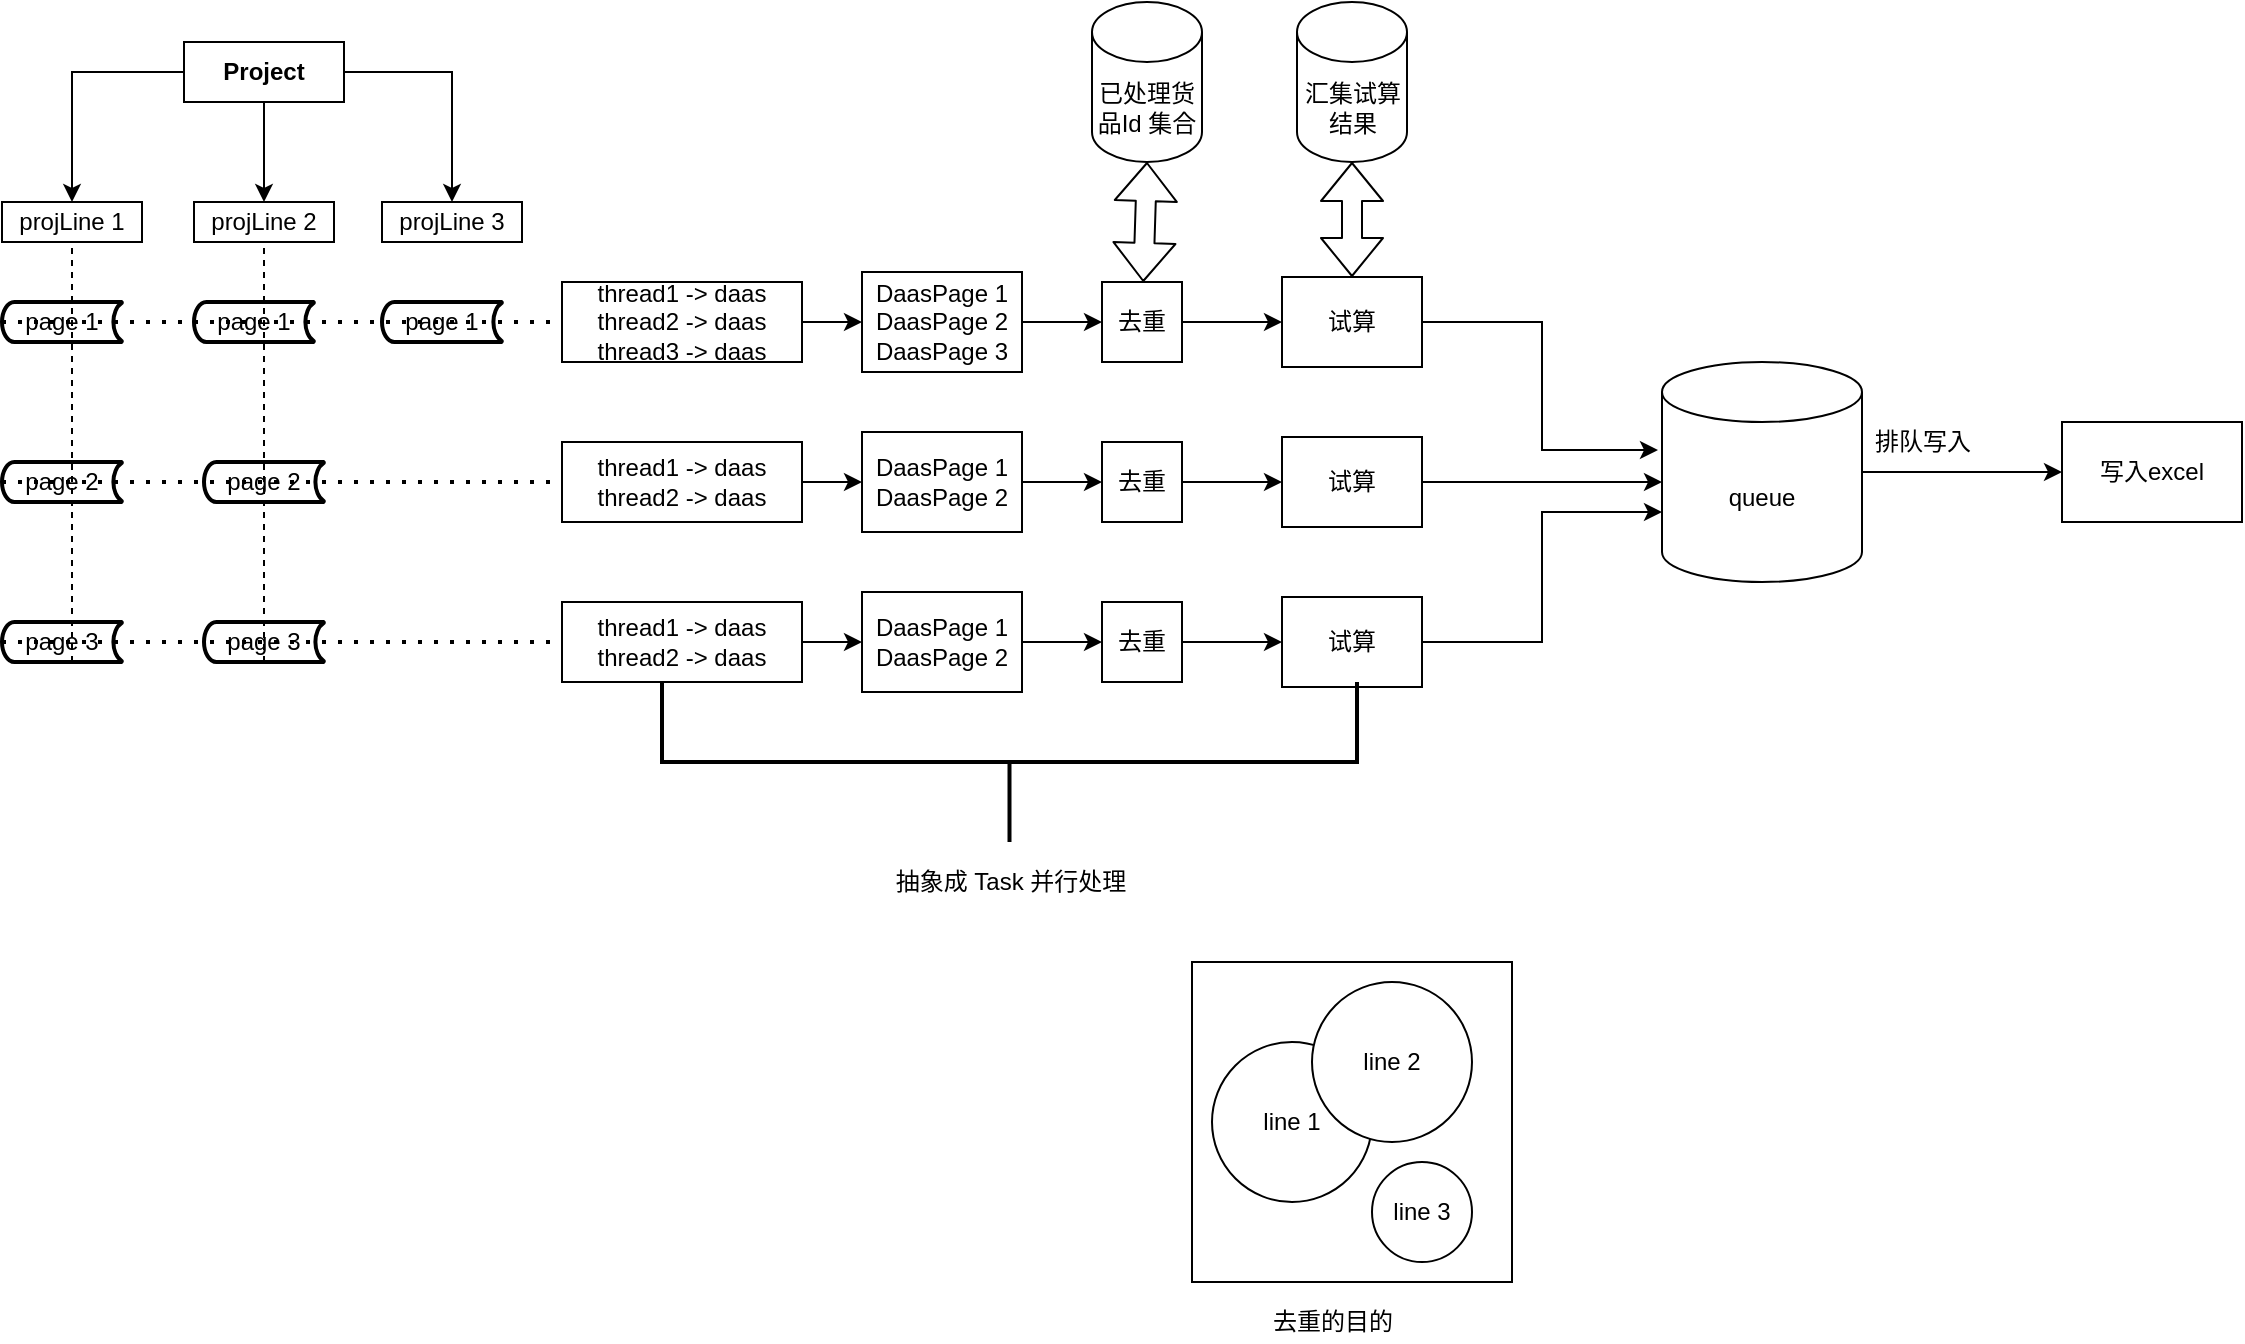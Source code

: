 <mxfile version="14.8.5" type="github">
  <diagram id="C5RBs43oDa-KdzZeNtuy" name="Page-1">
    <mxGraphModel dx="1422" dy="762" grid="1" gridSize="10" guides="1" tooltips="1" connect="1" arrows="1" fold="1" page="1" pageScale="1" pageWidth="1654" pageHeight="2336" math="0" shadow="0">
      <root>
        <mxCell id="WIyWlLk6GJQsqaUBKTNV-0" />
        <mxCell id="WIyWlLk6GJQsqaUBKTNV-1" parent="WIyWlLk6GJQsqaUBKTNV-0" />
        <mxCell id="3iObHFwWadMs1wE5Qv02-64" style="edgeStyle=orthogonalEdgeStyle;rounded=0;orthogonalLoop=1;jettySize=auto;html=1;entryX=0.5;entryY=0;entryDx=0;entryDy=0;" edge="1" parent="WIyWlLk6GJQsqaUBKTNV-1" source="3iObHFwWadMs1wE5Qv02-0" target="3iObHFwWadMs1wE5Qv02-1">
          <mxGeometry relative="1" as="geometry" />
        </mxCell>
        <mxCell id="3iObHFwWadMs1wE5Qv02-65" style="edgeStyle=orthogonalEdgeStyle;rounded=0;orthogonalLoop=1;jettySize=auto;html=1;entryX=0.5;entryY=0;entryDx=0;entryDy=0;" edge="1" parent="WIyWlLk6GJQsqaUBKTNV-1" source="3iObHFwWadMs1wE5Qv02-0" target="3iObHFwWadMs1wE5Qv02-2">
          <mxGeometry relative="1" as="geometry" />
        </mxCell>
        <mxCell id="3iObHFwWadMs1wE5Qv02-66" style="edgeStyle=orthogonalEdgeStyle;rounded=0;orthogonalLoop=1;jettySize=auto;html=1;exitX=1;exitY=0.5;exitDx=0;exitDy=0;entryX=0.5;entryY=0;entryDx=0;entryDy=0;" edge="1" parent="WIyWlLk6GJQsqaUBKTNV-1" source="3iObHFwWadMs1wE5Qv02-0" target="3iObHFwWadMs1wE5Qv02-3">
          <mxGeometry relative="1" as="geometry" />
        </mxCell>
        <mxCell id="3iObHFwWadMs1wE5Qv02-0" value="Project" style="rounded=0;whiteSpace=wrap;html=1;fontStyle=1" vertex="1" parent="WIyWlLk6GJQsqaUBKTNV-1">
          <mxGeometry x="131" y="60" width="80" height="30" as="geometry" />
        </mxCell>
        <mxCell id="3iObHFwWadMs1wE5Qv02-1" value="projLine 1" style="rounded=0;whiteSpace=wrap;html=1;" vertex="1" parent="WIyWlLk6GJQsqaUBKTNV-1">
          <mxGeometry x="40" y="140" width="70" height="20" as="geometry" />
        </mxCell>
        <mxCell id="3iObHFwWadMs1wE5Qv02-2" value="projLine 2" style="rounded=0;whiteSpace=wrap;html=1;" vertex="1" parent="WIyWlLk6GJQsqaUBKTNV-1">
          <mxGeometry x="136" y="140" width="70" height="20" as="geometry" />
        </mxCell>
        <mxCell id="3iObHFwWadMs1wE5Qv02-3" value="projLine 3" style="rounded=0;whiteSpace=wrap;html=1;" vertex="1" parent="WIyWlLk6GJQsqaUBKTNV-1">
          <mxGeometry x="230" y="140" width="70" height="20" as="geometry" />
        </mxCell>
        <mxCell id="3iObHFwWadMs1wE5Qv02-4" value="page 1" style="strokeWidth=2;html=1;shape=mxgraph.flowchart.stored_data;whiteSpace=wrap;" vertex="1" parent="WIyWlLk6GJQsqaUBKTNV-1">
          <mxGeometry x="40" y="190" width="60" height="20" as="geometry" />
        </mxCell>
        <mxCell id="3iObHFwWadMs1wE5Qv02-5" value="page 1" style="strokeWidth=2;html=1;shape=mxgraph.flowchart.stored_data;whiteSpace=wrap;" vertex="1" parent="WIyWlLk6GJQsqaUBKTNV-1">
          <mxGeometry x="136" y="190" width="60" height="20" as="geometry" />
        </mxCell>
        <mxCell id="3iObHFwWadMs1wE5Qv02-6" value="page 1" style="strokeWidth=2;html=1;shape=mxgraph.flowchart.stored_data;whiteSpace=wrap;" vertex="1" parent="WIyWlLk6GJQsqaUBKTNV-1">
          <mxGeometry x="230" y="190" width="60" height="20" as="geometry" />
        </mxCell>
        <mxCell id="3iObHFwWadMs1wE5Qv02-7" value="page 2" style="strokeWidth=2;html=1;shape=mxgraph.flowchart.stored_data;whiteSpace=wrap;" vertex="1" parent="WIyWlLk6GJQsqaUBKTNV-1">
          <mxGeometry x="40" y="270" width="60" height="20" as="geometry" />
        </mxCell>
        <mxCell id="3iObHFwWadMs1wE5Qv02-8" value="page 2" style="strokeWidth=2;html=1;shape=mxgraph.flowchart.stored_data;whiteSpace=wrap;" vertex="1" parent="WIyWlLk6GJQsqaUBKTNV-1">
          <mxGeometry x="141" y="270" width="60" height="20" as="geometry" />
        </mxCell>
        <mxCell id="3iObHFwWadMs1wE5Qv02-9" value="page 3" style="strokeWidth=2;html=1;shape=mxgraph.flowchart.stored_data;whiteSpace=wrap;" vertex="1" parent="WIyWlLk6GJQsqaUBKTNV-1">
          <mxGeometry x="141" y="350" width="60" height="20" as="geometry" />
        </mxCell>
        <mxCell id="3iObHFwWadMs1wE5Qv02-10" value="page 3" style="strokeWidth=2;html=1;shape=mxgraph.flowchart.stored_data;whiteSpace=wrap;" vertex="1" parent="WIyWlLk6GJQsqaUBKTNV-1">
          <mxGeometry x="40" y="350" width="60" height="20" as="geometry" />
        </mxCell>
        <mxCell id="3iObHFwWadMs1wE5Qv02-17" value="thread1 -&amp;gt; daas&lt;br&gt;thread2 -&amp;gt; daas&lt;br&gt;thread3 -&amp;gt; daas" style="rounded=0;whiteSpace=wrap;html=1;" vertex="1" parent="WIyWlLk6GJQsqaUBKTNV-1">
          <mxGeometry x="320" y="180" width="120" height="40" as="geometry" />
        </mxCell>
        <mxCell id="3iObHFwWadMs1wE5Qv02-18" value="DaasPage 1&lt;br&gt;DaasPage 2&lt;br&gt;DaasPage 3" style="rounded=0;whiteSpace=wrap;html=1;" vertex="1" parent="WIyWlLk6GJQsqaUBKTNV-1">
          <mxGeometry x="470" y="175" width="80" height="50" as="geometry" />
        </mxCell>
        <mxCell id="3iObHFwWadMs1wE5Qv02-20" value="" style="endArrow=classic;html=1;entryX=0;entryY=0.5;entryDx=0;entryDy=0;exitX=1;exitY=0.5;exitDx=0;exitDy=0;" edge="1" parent="WIyWlLk6GJQsqaUBKTNV-1" source="3iObHFwWadMs1wE5Qv02-17" target="3iObHFwWadMs1wE5Qv02-18">
          <mxGeometry width="50" height="50" relative="1" as="geometry">
            <mxPoint x="300" y="220" as="sourcePoint" />
            <mxPoint x="350" y="170" as="targetPoint" />
          </mxGeometry>
        </mxCell>
        <mxCell id="3iObHFwWadMs1wE5Qv02-26" style="edgeStyle=orthogonalEdgeStyle;rounded=0;orthogonalLoop=1;jettySize=auto;html=1;exitX=1;exitY=0.5;exitDx=0;exitDy=0;entryX=0;entryY=0.5;entryDx=0;entryDy=0;" edge="1" parent="WIyWlLk6GJQsqaUBKTNV-1" source="3iObHFwWadMs1wE5Qv02-21" target="3iObHFwWadMs1wE5Qv02-25">
          <mxGeometry relative="1" as="geometry" />
        </mxCell>
        <mxCell id="3iObHFwWadMs1wE5Qv02-21" value="去重" style="whiteSpace=wrap;html=1;aspect=fixed;" vertex="1" parent="WIyWlLk6GJQsqaUBKTNV-1">
          <mxGeometry x="590" y="180" width="40" height="40" as="geometry" />
        </mxCell>
        <mxCell id="3iObHFwWadMs1wE5Qv02-22" value="" style="endArrow=classic;html=1;exitX=1;exitY=0.5;exitDx=0;exitDy=0;entryX=0;entryY=0.5;entryDx=0;entryDy=0;" edge="1" parent="WIyWlLk6GJQsqaUBKTNV-1" source="3iObHFwWadMs1wE5Qv02-18" target="3iObHFwWadMs1wE5Qv02-21">
          <mxGeometry width="50" height="50" relative="1" as="geometry">
            <mxPoint x="560" y="240" as="sourcePoint" />
            <mxPoint x="610" y="190" as="targetPoint" />
          </mxGeometry>
        </mxCell>
        <mxCell id="3iObHFwWadMs1wE5Qv02-23" value="已处理货品Id 集合" style="shape=cylinder3;whiteSpace=wrap;html=1;boundedLbl=1;backgroundOutline=1;size=15;" vertex="1" parent="WIyWlLk6GJQsqaUBKTNV-1">
          <mxGeometry x="585" y="40" width="55" height="80" as="geometry" />
        </mxCell>
        <mxCell id="3iObHFwWadMs1wE5Qv02-24" value="" style="shape=flexArrow;endArrow=classic;startArrow=classic;html=1;entryX=0.5;entryY=1;entryDx=0;entryDy=0;entryPerimeter=0;" edge="1" parent="WIyWlLk6GJQsqaUBKTNV-1" source="3iObHFwWadMs1wE5Qv02-21" target="3iObHFwWadMs1wE5Qv02-23">
          <mxGeometry width="100" height="100" relative="1" as="geometry">
            <mxPoint x="570" y="230" as="sourcePoint" />
            <mxPoint x="670" y="130" as="targetPoint" />
          </mxGeometry>
        </mxCell>
        <mxCell id="3iObHFwWadMs1wE5Qv02-29" style="edgeStyle=orthogonalEdgeStyle;rounded=0;orthogonalLoop=1;jettySize=auto;html=1;exitX=1;exitY=0.5;exitDx=0;exitDy=0;entryX=-0.02;entryY=0.4;entryDx=0;entryDy=0;entryPerimeter=0;" edge="1" parent="WIyWlLk6GJQsqaUBKTNV-1" source="3iObHFwWadMs1wE5Qv02-25" target="3iObHFwWadMs1wE5Qv02-27">
          <mxGeometry relative="1" as="geometry" />
        </mxCell>
        <mxCell id="3iObHFwWadMs1wE5Qv02-25" value="试算" style="rounded=0;whiteSpace=wrap;html=1;" vertex="1" parent="WIyWlLk6GJQsqaUBKTNV-1">
          <mxGeometry x="680" y="177.5" width="70" height="45" as="geometry" />
        </mxCell>
        <mxCell id="3iObHFwWadMs1wE5Qv02-30" style="edgeStyle=orthogonalEdgeStyle;rounded=0;orthogonalLoop=1;jettySize=auto;html=1;exitX=1;exitY=0.5;exitDx=0;exitDy=0;exitPerimeter=0;entryX=0;entryY=0.5;entryDx=0;entryDy=0;" edge="1" parent="WIyWlLk6GJQsqaUBKTNV-1" source="3iObHFwWadMs1wE5Qv02-27" target="3iObHFwWadMs1wE5Qv02-28">
          <mxGeometry relative="1" as="geometry" />
        </mxCell>
        <mxCell id="3iObHFwWadMs1wE5Qv02-27" value="queue" style="shape=cylinder3;whiteSpace=wrap;html=1;boundedLbl=1;backgroundOutline=1;size=15;" vertex="1" parent="WIyWlLk6GJQsqaUBKTNV-1">
          <mxGeometry x="870" y="220" width="100" height="110" as="geometry" />
        </mxCell>
        <mxCell id="3iObHFwWadMs1wE5Qv02-28" value="写入excel" style="rounded=0;whiteSpace=wrap;html=1;" vertex="1" parent="WIyWlLk6GJQsqaUBKTNV-1">
          <mxGeometry x="1070" y="250" width="90" height="50" as="geometry" />
        </mxCell>
        <mxCell id="3iObHFwWadMs1wE5Qv02-31" value="thread1 -&amp;gt; daas&lt;br&gt;thread2 -&amp;gt; daas" style="rounded=0;whiteSpace=wrap;html=1;" vertex="1" parent="WIyWlLk6GJQsqaUBKTNV-1">
          <mxGeometry x="320" y="260" width="120" height="40" as="geometry" />
        </mxCell>
        <mxCell id="3iObHFwWadMs1wE5Qv02-32" value="DaasPage 1&lt;br&gt;DaasPage 2" style="rounded=0;whiteSpace=wrap;html=1;" vertex="1" parent="WIyWlLk6GJQsqaUBKTNV-1">
          <mxGeometry x="470" y="255" width="80" height="50" as="geometry" />
        </mxCell>
        <mxCell id="3iObHFwWadMs1wE5Qv02-33" value="" style="endArrow=classic;html=1;entryX=0;entryY=0.5;entryDx=0;entryDy=0;exitX=1;exitY=0.5;exitDx=0;exitDy=0;" edge="1" parent="WIyWlLk6GJQsqaUBKTNV-1" source="3iObHFwWadMs1wE5Qv02-31" target="3iObHFwWadMs1wE5Qv02-32">
          <mxGeometry width="50" height="50" relative="1" as="geometry">
            <mxPoint x="300" y="300" as="sourcePoint" />
            <mxPoint x="350" y="250" as="targetPoint" />
          </mxGeometry>
        </mxCell>
        <mxCell id="3iObHFwWadMs1wE5Qv02-34" style="edgeStyle=orthogonalEdgeStyle;rounded=0;orthogonalLoop=1;jettySize=auto;html=1;exitX=1;exitY=0.5;exitDx=0;exitDy=0;entryX=0;entryY=0.5;entryDx=0;entryDy=0;" edge="1" parent="WIyWlLk6GJQsqaUBKTNV-1" source="3iObHFwWadMs1wE5Qv02-35" target="3iObHFwWadMs1wE5Qv02-37">
          <mxGeometry relative="1" as="geometry" />
        </mxCell>
        <mxCell id="3iObHFwWadMs1wE5Qv02-35" value="去重" style="whiteSpace=wrap;html=1;aspect=fixed;" vertex="1" parent="WIyWlLk6GJQsqaUBKTNV-1">
          <mxGeometry x="590" y="260" width="40" height="40" as="geometry" />
        </mxCell>
        <mxCell id="3iObHFwWadMs1wE5Qv02-36" value="" style="endArrow=classic;html=1;exitX=1;exitY=0.5;exitDx=0;exitDy=0;entryX=0;entryY=0.5;entryDx=0;entryDy=0;" edge="1" parent="WIyWlLk6GJQsqaUBKTNV-1" source="3iObHFwWadMs1wE5Qv02-32" target="3iObHFwWadMs1wE5Qv02-35">
          <mxGeometry width="50" height="50" relative="1" as="geometry">
            <mxPoint x="560" y="320" as="sourcePoint" />
            <mxPoint x="610" y="270" as="targetPoint" />
          </mxGeometry>
        </mxCell>
        <mxCell id="3iObHFwWadMs1wE5Qv02-51" style="edgeStyle=orthogonalEdgeStyle;rounded=0;orthogonalLoop=1;jettySize=auto;html=1;" edge="1" parent="WIyWlLk6GJQsqaUBKTNV-1" source="3iObHFwWadMs1wE5Qv02-37">
          <mxGeometry relative="1" as="geometry">
            <mxPoint x="870" y="280" as="targetPoint" />
          </mxGeometry>
        </mxCell>
        <mxCell id="3iObHFwWadMs1wE5Qv02-37" value="试算" style="rounded=0;whiteSpace=wrap;html=1;" vertex="1" parent="WIyWlLk6GJQsqaUBKTNV-1">
          <mxGeometry x="680" y="257.5" width="70" height="45" as="geometry" />
        </mxCell>
        <mxCell id="3iObHFwWadMs1wE5Qv02-38" value="thread1 -&amp;gt; daas&lt;br&gt;thread2 -&amp;gt; daas" style="rounded=0;whiteSpace=wrap;html=1;" vertex="1" parent="WIyWlLk6GJQsqaUBKTNV-1">
          <mxGeometry x="320" y="340" width="120" height="40" as="geometry" />
        </mxCell>
        <mxCell id="3iObHFwWadMs1wE5Qv02-39" value="DaasPage 1&lt;br&gt;DaasPage 2" style="rounded=0;whiteSpace=wrap;html=1;" vertex="1" parent="WIyWlLk6GJQsqaUBKTNV-1">
          <mxGeometry x="470" y="335" width="80" height="50" as="geometry" />
        </mxCell>
        <mxCell id="3iObHFwWadMs1wE5Qv02-40" value="" style="endArrow=classic;html=1;entryX=0;entryY=0.5;entryDx=0;entryDy=0;exitX=1;exitY=0.5;exitDx=0;exitDy=0;" edge="1" parent="WIyWlLk6GJQsqaUBKTNV-1" source="3iObHFwWadMs1wE5Qv02-38" target="3iObHFwWadMs1wE5Qv02-39">
          <mxGeometry width="50" height="50" relative="1" as="geometry">
            <mxPoint x="300" y="380" as="sourcePoint" />
            <mxPoint x="350" y="330" as="targetPoint" />
          </mxGeometry>
        </mxCell>
        <mxCell id="3iObHFwWadMs1wE5Qv02-41" style="edgeStyle=orthogonalEdgeStyle;rounded=0;orthogonalLoop=1;jettySize=auto;html=1;exitX=1;exitY=0.5;exitDx=0;exitDy=0;entryX=0;entryY=0.5;entryDx=0;entryDy=0;" edge="1" parent="WIyWlLk6GJQsqaUBKTNV-1" source="3iObHFwWadMs1wE5Qv02-42" target="3iObHFwWadMs1wE5Qv02-44">
          <mxGeometry relative="1" as="geometry" />
        </mxCell>
        <mxCell id="3iObHFwWadMs1wE5Qv02-42" value="去重" style="whiteSpace=wrap;html=1;aspect=fixed;" vertex="1" parent="WIyWlLk6GJQsqaUBKTNV-1">
          <mxGeometry x="590" y="340" width="40" height="40" as="geometry" />
        </mxCell>
        <mxCell id="3iObHFwWadMs1wE5Qv02-43" value="" style="endArrow=classic;html=1;exitX=1;exitY=0.5;exitDx=0;exitDy=0;entryX=0;entryY=0.5;entryDx=0;entryDy=0;" edge="1" parent="WIyWlLk6GJQsqaUBKTNV-1" source="3iObHFwWadMs1wE5Qv02-39" target="3iObHFwWadMs1wE5Qv02-42">
          <mxGeometry width="50" height="50" relative="1" as="geometry">
            <mxPoint x="560" y="400" as="sourcePoint" />
            <mxPoint x="610" y="350" as="targetPoint" />
          </mxGeometry>
        </mxCell>
        <mxCell id="3iObHFwWadMs1wE5Qv02-52" style="edgeStyle=orthogonalEdgeStyle;rounded=0;orthogonalLoop=1;jettySize=auto;html=1;entryX=0;entryY=0;entryDx=0;entryDy=75;entryPerimeter=0;" edge="1" parent="WIyWlLk6GJQsqaUBKTNV-1" source="3iObHFwWadMs1wE5Qv02-44" target="3iObHFwWadMs1wE5Qv02-27">
          <mxGeometry relative="1" as="geometry" />
        </mxCell>
        <mxCell id="3iObHFwWadMs1wE5Qv02-44" value="试算" style="rounded=0;whiteSpace=wrap;html=1;" vertex="1" parent="WIyWlLk6GJQsqaUBKTNV-1">
          <mxGeometry x="680" y="337.5" width="70" height="45" as="geometry" />
        </mxCell>
        <mxCell id="3iObHFwWadMs1wE5Qv02-47" value="" style="endArrow=none;dashed=1;html=1;dashPattern=1 3;strokeWidth=2;exitX=0;exitY=0.5;exitDx=0;exitDy=0;exitPerimeter=0;entryX=0;entryY=0.5;entryDx=0;entryDy=0;" edge="1" parent="WIyWlLk6GJQsqaUBKTNV-1" source="3iObHFwWadMs1wE5Qv02-7" target="3iObHFwWadMs1wE5Qv02-31">
          <mxGeometry width="50" height="50" relative="1" as="geometry">
            <mxPoint x="670" y="240" as="sourcePoint" />
            <mxPoint x="720" y="190" as="targetPoint" />
          </mxGeometry>
        </mxCell>
        <mxCell id="3iObHFwWadMs1wE5Qv02-48" value="" style="endArrow=none;dashed=1;html=1;dashPattern=1 3;strokeWidth=2;entryX=0;entryY=0.5;entryDx=0;entryDy=0;exitX=0;exitY=0.5;exitDx=0;exitDy=0;exitPerimeter=0;" edge="1" parent="WIyWlLk6GJQsqaUBKTNV-1" source="3iObHFwWadMs1wE5Qv02-4" target="3iObHFwWadMs1wE5Qv02-17">
          <mxGeometry width="50" height="50" relative="1" as="geometry">
            <mxPoint x="45" y="200" as="sourcePoint" />
            <mxPoint x="95" y="150" as="targetPoint" />
          </mxGeometry>
        </mxCell>
        <mxCell id="3iObHFwWadMs1wE5Qv02-49" value="" style="endArrow=none;dashed=1;html=1;dashPattern=1 3;strokeWidth=2;exitX=0;exitY=0.5;exitDx=0;exitDy=0;exitPerimeter=0;entryX=0;entryY=0.5;entryDx=0;entryDy=0;" edge="1" parent="WIyWlLk6GJQsqaUBKTNV-1" source="3iObHFwWadMs1wE5Qv02-10" target="3iObHFwWadMs1wE5Qv02-38">
          <mxGeometry width="50" height="50" relative="1" as="geometry">
            <mxPoint x="600" y="240" as="sourcePoint" />
            <mxPoint x="650" y="190" as="targetPoint" />
          </mxGeometry>
        </mxCell>
        <mxCell id="3iObHFwWadMs1wE5Qv02-59" value="" style="shape=flexArrow;endArrow=classic;startArrow=classic;html=1;entryX=0.5;entryY=1;entryDx=0;entryDy=0;entryPerimeter=0;exitX=0.5;exitY=0;exitDx=0;exitDy=0;" edge="1" parent="WIyWlLk6GJQsqaUBKTNV-1" source="3iObHFwWadMs1wE5Qv02-25" target="3iObHFwWadMs1wE5Qv02-70">
          <mxGeometry width="100" height="100" relative="1" as="geometry">
            <mxPoint x="830" y="210" as="sourcePoint" />
            <mxPoint x="715" y="115" as="targetPoint" />
          </mxGeometry>
        </mxCell>
        <mxCell id="3iObHFwWadMs1wE5Qv02-60" value="排队写入" style="text;html=1;align=center;verticalAlign=middle;resizable=0;points=[];autosize=1;strokeColor=none;" vertex="1" parent="WIyWlLk6GJQsqaUBKTNV-1">
          <mxGeometry x="970" y="250" width="60" height="20" as="geometry" />
        </mxCell>
        <mxCell id="3iObHFwWadMs1wE5Qv02-67" value="" style="endArrow=none;dashed=1;html=1;entryX=0.5;entryY=1;entryDx=0;entryDy=0;" edge="1" parent="WIyWlLk6GJQsqaUBKTNV-1" target="3iObHFwWadMs1wE5Qv02-1">
          <mxGeometry width="50" height="50" relative="1" as="geometry">
            <mxPoint x="75" y="370" as="sourcePoint" />
            <mxPoint x="110" y="420" as="targetPoint" />
          </mxGeometry>
        </mxCell>
        <mxCell id="3iObHFwWadMs1wE5Qv02-69" value="" style="endArrow=none;dashed=1;html=1;entryX=0.5;entryY=1;entryDx=0;entryDy=0;exitX=0.5;exitY=1;exitDx=0;exitDy=0;exitPerimeter=0;" edge="1" parent="WIyWlLk6GJQsqaUBKTNV-1" source="3iObHFwWadMs1wE5Qv02-9" target="3iObHFwWadMs1wE5Qv02-2">
          <mxGeometry width="50" height="50" relative="1" as="geometry">
            <mxPoint x="600" y="260" as="sourcePoint" />
            <mxPoint x="650" y="210" as="targetPoint" />
          </mxGeometry>
        </mxCell>
        <mxCell id="3iObHFwWadMs1wE5Qv02-70" value="汇集试算结果" style="shape=cylinder3;whiteSpace=wrap;html=1;boundedLbl=1;backgroundOutline=1;size=15;" vertex="1" parent="WIyWlLk6GJQsqaUBKTNV-1">
          <mxGeometry x="687.5" y="40" width="55" height="80" as="geometry" />
        </mxCell>
        <mxCell id="3iObHFwWadMs1wE5Qv02-72" value="" style="whiteSpace=wrap;html=1;aspect=fixed;" vertex="1" parent="WIyWlLk6GJQsqaUBKTNV-1">
          <mxGeometry x="635" y="520" width="160" height="160" as="geometry" />
        </mxCell>
        <mxCell id="3iObHFwWadMs1wE5Qv02-73" value="line 1" style="ellipse;whiteSpace=wrap;html=1;aspect=fixed;" vertex="1" parent="WIyWlLk6GJQsqaUBKTNV-1">
          <mxGeometry x="645" y="560" width="80" height="80" as="geometry" />
        </mxCell>
        <mxCell id="3iObHFwWadMs1wE5Qv02-74" value="line 2" style="ellipse;whiteSpace=wrap;html=1;aspect=fixed;" vertex="1" parent="WIyWlLk6GJQsqaUBKTNV-1">
          <mxGeometry x="695" y="530" width="80" height="80" as="geometry" />
        </mxCell>
        <mxCell id="3iObHFwWadMs1wE5Qv02-75" value="line 3" style="ellipse;whiteSpace=wrap;html=1;aspect=fixed;" vertex="1" parent="WIyWlLk6GJQsqaUBKTNV-1">
          <mxGeometry x="725" y="620" width="50" height="50" as="geometry" />
        </mxCell>
        <mxCell id="3iObHFwWadMs1wE5Qv02-78" value="去重的目的&lt;br&gt;" style="text;html=1;align=center;verticalAlign=middle;resizable=0;points=[];autosize=1;strokeColor=none;" vertex="1" parent="WIyWlLk6GJQsqaUBKTNV-1">
          <mxGeometry x="665" y="690" width="80" height="20" as="geometry" />
        </mxCell>
        <mxCell id="3iObHFwWadMs1wE5Qv02-79" value="" style="strokeWidth=2;html=1;shape=mxgraph.flowchart.annotation_2;align=left;labelPosition=right;pointerEvents=1;rotation=-90;" vertex="1" parent="WIyWlLk6GJQsqaUBKTNV-1">
          <mxGeometry x="503.75" y="246.25" width="80" height="347.5" as="geometry" />
        </mxCell>
        <mxCell id="3iObHFwWadMs1wE5Qv02-80" value="抽象成 Task 并行处理" style="text;html=1;align=center;verticalAlign=middle;resizable=0;points=[];autosize=1;strokeColor=none;" vertex="1" parent="WIyWlLk6GJQsqaUBKTNV-1">
          <mxGeometry x="478.75" y="470" width="130" height="20" as="geometry" />
        </mxCell>
      </root>
    </mxGraphModel>
  </diagram>
</mxfile>
